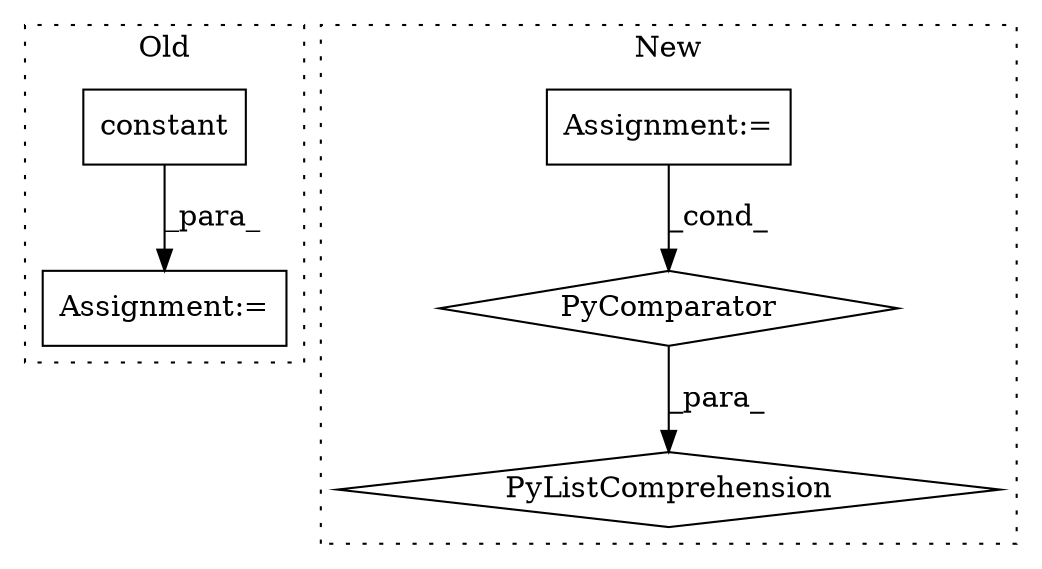 digraph G {
subgraph cluster0 {
1 [label="constant" a="32" s="823,854" l="9,1" shape="box"];
4 [label="Assignment:=" a="7" s="1038" l="12" shape="box"];
label = "Old";
style="dotted";
}
subgraph cluster1 {
2 [label="PyComparator" a="113" s="785" l="55" shape="diamond"];
3 [label="PyListComprehension" a="109" s="694" l="154" shape="diamond"];
5 [label="Assignment:=" a="7" s="785" l="55" shape="box"];
label = "New";
style="dotted";
}
1 -> 4 [label="_para_"];
2 -> 3 [label="_para_"];
5 -> 2 [label="_cond_"];
}
